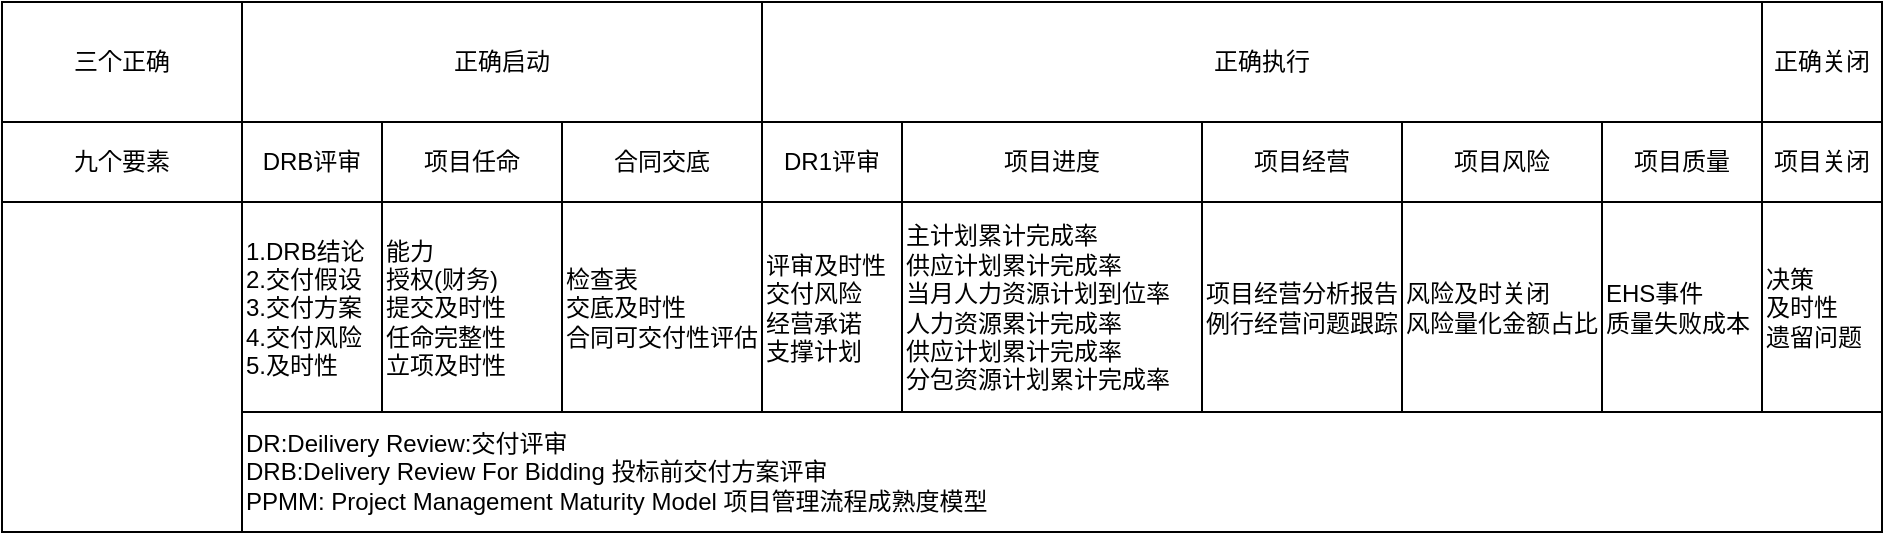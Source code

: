 <mxfile version="22.0.3" type="device" pages="2">
  <diagram name="第 1 页" id="Sv_NC4vLOm8tGoifrfS4">
    <mxGraphModel dx="2261" dy="836" grid="1" gridSize="10" guides="1" tooltips="1" connect="1" arrows="1" fold="1" page="1" pageScale="1" pageWidth="827" pageHeight="1169" math="0" shadow="0">
      <root>
        <mxCell id="0" />
        <mxCell id="1" parent="0" />
        <mxCell id="IOR7nWukq4QwHa3VR3n6-1" value="正确启动" style="rounded=0;whiteSpace=wrap;html=1;" parent="1" vertex="1">
          <mxGeometry x="70" y="185" width="260" height="60" as="geometry" />
        </mxCell>
        <mxCell id="IOR7nWukq4QwHa3VR3n6-2" value="正确执行" style="rounded=0;whiteSpace=wrap;html=1;" parent="1" vertex="1">
          <mxGeometry x="330" y="185" width="500" height="60" as="geometry" />
        </mxCell>
        <mxCell id="IOR7nWukq4QwHa3VR3n6-3" value="正确关闭" style="rounded=0;whiteSpace=wrap;html=1;" parent="1" vertex="1">
          <mxGeometry x="830" y="185" width="60" height="60" as="geometry" />
        </mxCell>
        <mxCell id="IOR7nWukq4QwHa3VR3n6-4" value="DRB评审" style="rounded=0;whiteSpace=wrap;html=1;" parent="1" vertex="1">
          <mxGeometry x="70" y="245" width="70" height="40" as="geometry" />
        </mxCell>
        <mxCell id="IOR7nWukq4QwHa3VR3n6-5" value="项目任命" style="rounded=0;whiteSpace=wrap;html=1;" parent="1" vertex="1">
          <mxGeometry x="140" y="245" width="90" height="40" as="geometry" />
        </mxCell>
        <mxCell id="IOR7nWukq4QwHa3VR3n6-6" value="合同交底" style="rounded=0;whiteSpace=wrap;html=1;" parent="1" vertex="1">
          <mxGeometry x="230" y="245" width="100" height="40" as="geometry" />
        </mxCell>
        <mxCell id="IOR7nWukq4QwHa3VR3n6-7" value="DR1评审" style="rounded=0;whiteSpace=wrap;html=1;" parent="1" vertex="1">
          <mxGeometry x="330" y="245" width="70" height="40" as="geometry" />
        </mxCell>
        <mxCell id="IOR7nWukq4QwHa3VR3n6-8" value="项目进度" style="rounded=0;whiteSpace=wrap;html=1;" parent="1" vertex="1">
          <mxGeometry x="400" y="245" width="150" height="40" as="geometry" />
        </mxCell>
        <mxCell id="IOR7nWukq4QwHa3VR3n6-9" value="项目风险" style="rounded=0;whiteSpace=wrap;html=1;" parent="1" vertex="1">
          <mxGeometry x="650" y="245" width="100" height="40" as="geometry" />
        </mxCell>
        <mxCell id="IOR7nWukq4QwHa3VR3n6-10" value="项目质量" style="rounded=0;whiteSpace=wrap;html=1;" parent="1" vertex="1">
          <mxGeometry x="750" y="245" width="80" height="40" as="geometry" />
        </mxCell>
        <mxCell id="IOR7nWukq4QwHa3VR3n6-11" value="项目关闭" style="rounded=0;whiteSpace=wrap;html=1;" parent="1" vertex="1">
          <mxGeometry x="830" y="245" width="60" height="40" as="geometry" />
        </mxCell>
        <mxCell id="IOR7nWukq4QwHa3VR3n6-12" value="1.DRB结论&lt;br&gt;2.交付假设&lt;br&gt;3.交付方案&lt;br&gt;4.交付风险&lt;br&gt;5.及时性" style="rounded=0;whiteSpace=wrap;html=1;align=left;" parent="1" vertex="1">
          <mxGeometry x="70" y="285" width="70" height="105" as="geometry" />
        </mxCell>
        <mxCell id="IOR7nWukq4QwHa3VR3n6-13" value="&lt;div style=&quot;&quot;&gt;&lt;span style=&quot;background-color: initial;&quot;&gt;能力&lt;/span&gt;&lt;/div&gt;授权(财务)&lt;br&gt;提交及时性&lt;br&gt;任命完整性&lt;br&gt;立项及时性" style="rounded=0;whiteSpace=wrap;html=1;align=left;" parent="1" vertex="1">
          <mxGeometry x="140" y="285" width="90" height="105" as="geometry" />
        </mxCell>
        <mxCell id="IOR7nWukq4QwHa3VR3n6-14" value="检查表&lt;br&gt;交底及时性&lt;br&gt;合同可交付性评估" style="rounded=0;whiteSpace=wrap;html=1;align=left;" parent="1" vertex="1">
          <mxGeometry x="230" y="285" width="100" height="105" as="geometry" />
        </mxCell>
        <mxCell id="IOR7nWukq4QwHa3VR3n6-15" value="评审及时性&lt;br&gt;交付风险&lt;br&gt;经营承诺&lt;br&gt;支撑计划" style="rounded=0;whiteSpace=wrap;html=1;align=left;" parent="1" vertex="1">
          <mxGeometry x="330" y="285" width="70" height="105" as="geometry" />
        </mxCell>
        <mxCell id="IOR7nWukq4QwHa3VR3n6-16" value="主计划累计完成率&lt;br&gt;供应计划累计完成率&lt;br&gt;当月人力资源计划到位率&lt;br&gt;人力资源累计完成率&lt;br&gt;供应计划累计完成率&lt;br&gt;分包资源计划累计完成率" style="rounded=0;whiteSpace=wrap;html=1;align=left;" parent="1" vertex="1">
          <mxGeometry x="400" y="285" width="150" height="105" as="geometry" />
        </mxCell>
        <mxCell id="IOR7nWukq4QwHa3VR3n6-17" value="项目经营分析报告&lt;br&gt;例行经营问题跟踪" style="rounded=0;whiteSpace=wrap;html=1;align=left;" parent="1" vertex="1">
          <mxGeometry x="550" y="285" width="100" height="105" as="geometry" />
        </mxCell>
        <mxCell id="IOR7nWukq4QwHa3VR3n6-18" value="风险及时关闭&lt;br&gt;风险量化金额占比" style="rounded=0;whiteSpace=wrap;html=1;align=left;" parent="1" vertex="1">
          <mxGeometry x="650" y="285" width="100" height="105" as="geometry" />
        </mxCell>
        <mxCell id="IOR7nWukq4QwHa3VR3n6-19" value="EHS事件&lt;br&gt;质量失败成本" style="rounded=0;whiteSpace=wrap;html=1;align=left;" parent="1" vertex="1">
          <mxGeometry x="750" y="285" width="80" height="105" as="geometry" />
        </mxCell>
        <mxCell id="IOR7nWukq4QwHa3VR3n6-20" value="决策&lt;br&gt;及时性&lt;br&gt;遗留问题" style="rounded=0;whiteSpace=wrap;html=1;align=left;" parent="1" vertex="1">
          <mxGeometry x="830" y="285" width="60" height="105" as="geometry" />
        </mxCell>
        <mxCell id="IOR7nWukq4QwHa3VR3n6-22" value="项目经营" style="rounded=0;whiteSpace=wrap;html=1;" parent="1" vertex="1">
          <mxGeometry x="550" y="245" width="100" height="40" as="geometry" />
        </mxCell>
        <mxCell id="IOR7nWukq4QwHa3VR3n6-23" value="DR:Deilivery Review:交付评审&lt;br&gt;DRB:Delivery Review For Bidding 投标前交付方案评审&lt;br&gt;PPMM: Project Management Maturity Model 项目管理流程成熟度模型" style="rounded=0;whiteSpace=wrap;html=1;align=left;" parent="1" vertex="1">
          <mxGeometry x="70" y="390" width="820" height="60" as="geometry" />
        </mxCell>
        <mxCell id="IOR7nWukq4QwHa3VR3n6-24" value="三个正确" style="rounded=0;whiteSpace=wrap;html=1;" parent="1" vertex="1">
          <mxGeometry x="-50" y="185" width="120" height="60" as="geometry" />
        </mxCell>
        <mxCell id="IOR7nWukq4QwHa3VR3n6-26" value="九个要素" style="rounded=0;whiteSpace=wrap;html=1;" parent="1" vertex="1">
          <mxGeometry x="-50" y="245" width="120" height="40" as="geometry" />
        </mxCell>
        <mxCell id="IOR7nWukq4QwHa3VR3n6-27" value="" style="rounded=0;whiteSpace=wrap;html=1;" parent="1" vertex="1">
          <mxGeometry x="-50" y="285" width="120" height="165" as="geometry" />
        </mxCell>
      </root>
    </mxGraphModel>
  </diagram>
  <diagram id="2G50rce25emQFFvOoajU" name="第 2 页">
    <mxGraphModel dx="989" dy="1746" grid="1" gridSize="10" guides="1" tooltips="1" connect="1" arrows="1" fold="1" page="1" pageScale="1" pageWidth="827" pageHeight="1169" math="0" shadow="0">
      <root>
        <mxCell id="0" />
        <mxCell id="1" parent="0" />
        <mxCell id="kJVVgc98P2IPY4Fv4Obr-1" value="分析项目" style="rounded=0;whiteSpace=wrap;html=1;" vertex="1" parent="1">
          <mxGeometry x="350" y="310" width="170" height="60" as="geometry" />
        </mxCell>
        <mxCell id="kJVVgc98P2IPY4Fv4Obr-2" value="规划项目" style="rounded=0;whiteSpace=wrap;html=1;" vertex="1" parent="1">
          <mxGeometry x="520" y="310" width="140" height="60" as="geometry" />
        </mxCell>
        <mxCell id="kJVVgc98P2IPY4Fv4Obr-3" value="建立项目" style="rounded=0;whiteSpace=wrap;html=1;" vertex="1" parent="1">
          <mxGeometry x="660" y="310" width="140" height="60" as="geometry" />
        </mxCell>
        <mxCell id="kJVVgc98P2IPY4Fv4Obr-4" value="实施项目" style="rounded=0;whiteSpace=wrap;html=1;" vertex="1" parent="1">
          <mxGeometry x="800" y="310" width="120" height="60" as="geometry" />
        </mxCell>
        <mxCell id="kJVVgc98P2IPY4Fv4Obr-5" value="关闭项目" style="rounded=0;whiteSpace=wrap;html=1;" vertex="1" parent="1">
          <mxGeometry x="900" y="310" width="120" height="60" as="geometry" />
        </mxCell>
        <mxCell id="kJVVgc98P2IPY4Fv4Obr-6" value="干系人9要素" style="rounded=0;whiteSpace=wrap;html=1;" vertex="1" parent="1">
          <mxGeometry x="350" y="370" width="90" height="30" as="geometry" />
        </mxCell>
        <mxCell id="kJVVgc98P2IPY4Fv4Obr-7" value="干系人管理表" style="rounded=0;whiteSpace=wrap;html=1;" vertex="1" parent="1">
          <mxGeometry x="350" y="400" width="90" height="30" as="geometry" />
        </mxCell>
        <mxCell id="kJVVgc98P2IPY4Fv4Obr-8" value="需求规格书" style="rounded=0;whiteSpace=wrap;html=1;" vertex="1" parent="1">
          <mxGeometry x="440" y="370" width="80" height="30" as="geometry" />
        </mxCell>
        <mxCell id="kJVVgc98P2IPY4Fv4Obr-9" value="解决方案" style="rounded=0;whiteSpace=wrap;html=1;" vertex="1" parent="1">
          <mxGeometry x="440" y="400" width="80" height="30" as="geometry" />
        </mxCell>
        <mxCell id="kJVVgc98P2IPY4Fv4Obr-10" value="项目范围" style="rounded=0;whiteSpace=wrap;html=1;" vertex="1" parent="1">
          <mxGeometry x="440" y="430" width="80" height="30" as="geometry" />
        </mxCell>
        <mxCell id="kJVVgc98P2IPY4Fv4Obr-11" value="采购方案" style="rounded=0;whiteSpace=wrap;html=1;" vertex="1" parent="1">
          <mxGeometry x="440" y="460" width="80" height="30" as="geometry" />
        </mxCell>
        <mxCell id="kJVVgc98P2IPY4Fv4Obr-12" value="管理模式" style="rounded=0;whiteSpace=wrap;html=1;" vertex="1" parent="1">
          <mxGeometry x="520" y="370" width="70" height="30" as="geometry" />
        </mxCell>
        <mxCell id="kJVVgc98P2IPY4Fv4Obr-13" value="集成计划" style="rounded=0;whiteSpace=wrap;html=1;" vertex="1" parent="1">
          <mxGeometry x="660" y="400" width="70" height="30" as="geometry" />
        </mxCell>
        <mxCell id="kJVVgc98P2IPY4Fv4Obr-14" value="沟通计划" style="rounded=0;whiteSpace=wrap;html=1;" vertex="1" parent="1">
          <mxGeometry x="730" y="400" width="70" height="30" as="geometry" />
        </mxCell>
        <mxCell id="kJVVgc98P2IPY4Fv4Obr-15" value="运作规则" style="rounded=0;whiteSpace=wrap;html=1;" vertex="1" parent="1">
          <mxGeometry x="730" y="370" width="70" height="30" as="geometry" />
        </mxCell>
        <mxCell id="kJVVgc98P2IPY4Fv4Obr-16" value="项目预算" style="rounded=0;whiteSpace=wrap;html=1;" vertex="1" parent="1">
          <mxGeometry x="660" y="430" width="70" height="30" as="geometry" />
        </mxCell>
        <mxCell id="kJVVgc98P2IPY4Fv4Obr-17" value="假设/风险" style="rounded=0;whiteSpace=wrap;html=1;" vertex="1" parent="1">
          <mxGeometry x="660" y="370" width="70" height="30" as="geometry" />
        </mxCell>
        <mxCell id="kJVVgc98P2IPY4Fv4Obr-18" value="团队规则" style="rounded=0;whiteSpace=wrap;html=1;" vertex="1" parent="1">
          <mxGeometry x="590" y="430" width="70" height="30" as="geometry" />
        </mxCell>
        <mxCell id="kJVVgc98P2IPY4Fv4Obr-19" value="项目资源" style="rounded=0;whiteSpace=wrap;html=1;" vertex="1" parent="1">
          <mxGeometry x="590" y="400" width="70" height="30" as="geometry" />
        </mxCell>
        <mxCell id="kJVVgc98P2IPY4Fv4Obr-20" value="项目任命" style="rounded=0;whiteSpace=wrap;html=1;" vertex="1" parent="1">
          <mxGeometry x="590" y="370" width="70" height="30" as="geometry" />
        </mxCell>
        <mxCell id="kJVVgc98P2IPY4Fv4Obr-21" value="交付策略" style="rounded=0;whiteSpace=wrap;html=1;" vertex="1" parent="1">
          <mxGeometry x="520" y="430" width="70" height="30" as="geometry" />
        </mxCell>
        <mxCell id="kJVVgc98P2IPY4Fv4Obr-22" value="项目目标" style="rounded=0;whiteSpace=wrap;html=1;" vertex="1" parent="1">
          <mxGeometry x="520" y="400" width="70" height="30" as="geometry" />
        </mxCell>
        <mxCell id="kJVVgc98P2IPY4Fv4Obr-23" value="启动会" style="rounded=0;whiteSpace=wrap;html=1;" vertex="1" parent="1">
          <mxGeometry x="730" y="430" width="70" height="30" as="geometry" />
        </mxCell>
        <mxCell id="kJVVgc98P2IPY4Fv4Obr-25" value="风险状态" style="rounded=0;whiteSpace=wrap;html=1;" vertex="1" parent="1">
          <mxGeometry x="800" y="370" width="60" height="30" as="geometry" />
        </mxCell>
        <mxCell id="kJVVgc98P2IPY4Fv4Obr-26" value="问题状态" style="rounded=0;whiteSpace=wrap;html=1;" vertex="1" parent="1">
          <mxGeometry x="800" y="400" width="60" height="30" as="geometry" />
        </mxCell>
        <mxCell id="kJVVgc98P2IPY4Fv4Obr-27" value="质量改进" style="rounded=0;whiteSpace=wrap;html=1;" vertex="1" parent="1">
          <mxGeometry x="800" y="430" width="60" height="30" as="geometry" />
        </mxCell>
        <mxCell id="kJVVgc98P2IPY4Fv4Obr-28" value="1会1报1表" style="rounded=0;whiteSpace=wrap;html=1;" vertex="1" parent="1">
          <mxGeometry x="860" y="370" width="80" height="30" as="geometry" />
        </mxCell>
        <mxCell id="kJVVgc98P2IPY4Fv4Obr-29" value="进度状态" style="rounded=0;whiteSpace=wrap;html=1;" vertex="1" parent="1">
          <mxGeometry x="860" y="400" width="80" height="30" as="geometry" />
        </mxCell>
        <mxCell id="kJVVgc98P2IPY4Fv4Obr-30" value="项目核算" style="rounded=0;whiteSpace=wrap;html=1;" vertex="1" parent="1">
          <mxGeometry x="860" y="430" width="80" height="30" as="geometry" />
        </mxCell>
        <mxCell id="kJVVgc98P2IPY4Fv4Obr-31" value="变更申请" style="rounded=0;whiteSpace=wrap;html=1;" vertex="1" parent="1">
          <mxGeometry x="860" y="460" width="80" height="30" as="geometry" />
        </mxCell>
        <mxCell id="kJVVgc98P2IPY4Fv4Obr-32" value="验收证书" style="rounded=0;whiteSpace=wrap;html=1;" vertex="1" parent="1">
          <mxGeometry x="860" y="490" width="80" height="30" as="geometry" />
        </mxCell>
        <mxCell id="kJVVgc98P2IPY4Fv4Obr-34" value="收尾清单" style="rounded=0;whiteSpace=wrap;html=1;" vertex="1" parent="1">
          <mxGeometry x="940" y="370" width="80" height="30" as="geometry" />
        </mxCell>
        <mxCell id="kJVVgc98P2IPY4Fv4Obr-35" value="总结报告" style="rounded=0;whiteSpace=wrap;html=1;" vertex="1" parent="1">
          <mxGeometry x="940" y="400" width="80" height="30" as="geometry" />
        </mxCell>
        <mxCell id="kJVVgc98P2IPY4Fv4Obr-36" value="评估报告" style="rounded=0;whiteSpace=wrap;html=1;" vertex="1" parent="1">
          <mxGeometry x="940" y="430" width="80" height="30" as="geometry" />
        </mxCell>
        <mxCell id="kJVVgc98P2IPY4Fv4Obr-40" value="线索到回款" style="rounded=0;whiteSpace=wrap;html=1;" vertex="1" parent="1">
          <mxGeometry x="460" y="10" width="80" height="40" as="geometry" />
        </mxCell>
        <mxCell id="kJVVgc98P2IPY4Fv4Obr-42" value="财经" style="rounded=0;whiteSpace=wrap;html=1;" vertex="1" parent="1">
          <mxGeometry x="460" y="-40" width="80" height="40" as="geometry" />
        </mxCell>
        <mxCell id="kJVVgc98P2IPY4Fv4Obr-43" value="项目管理" style="rounded=0;whiteSpace=wrap;html=1;" vertex="1" parent="1">
          <mxGeometry x="460" y="60" width="80" height="40" as="geometry" />
        </mxCell>
        <mxCell id="kJVVgc98P2IPY4Fv4Obr-44" value="服务交付" style="rounded=0;whiteSpace=wrap;html=1;" vertex="1" parent="1">
          <mxGeometry x="460" y="110" width="80" height="40" as="geometry" />
        </mxCell>
        <mxCell id="kJVVgc98P2IPY4Fv4Obr-45" value="供应" style="rounded=0;whiteSpace=wrap;html=1;" vertex="1" parent="1">
          <mxGeometry x="460" y="160" width="80" height="40" as="geometry" />
        </mxCell>
        <mxCell id="kJVVgc98P2IPY4Fv4Obr-46" value="采购" style="rounded=0;whiteSpace=wrap;html=1;" vertex="1" parent="1">
          <mxGeometry x="460" y="210" width="80" height="40" as="geometry" />
        </mxCell>
        <mxCell id="kJVVgc98P2IPY4Fv4Obr-48" value="关闭项目" style="rounded=0;whiteSpace=wrap;html=1;" vertex="1" parent="1">
          <mxGeometry x="1000" y="60" width="80" height="40" as="geometry" />
        </mxCell>
        <mxCell id="kJVVgc98P2IPY4Fv4Obr-49" value="实施项目" style="rounded=0;whiteSpace=wrap;html=1;" vertex="1" parent="1">
          <mxGeometry x="900" y="60" width="80" height="40" as="geometry" />
        </mxCell>
        <mxCell id="kJVVgc98P2IPY4Fv4Obr-50" value="建立项目" style="rounded=0;whiteSpace=wrap;html=1;" vertex="1" parent="1">
          <mxGeometry x="790" y="60" width="80" height="40" as="geometry" />
        </mxCell>
        <mxCell id="kJVVgc98P2IPY4Fv4Obr-51" value="分析项目" style="rounded=0;whiteSpace=wrap;html=1;" vertex="1" parent="1">
          <mxGeometry x="570" y="60" width="80" height="40" as="geometry" />
        </mxCell>
        <mxCell id="kJVVgc98P2IPY4Fv4Obr-52" value="决算" style="rounded=0;whiteSpace=wrap;html=1;" vertex="1" parent="1">
          <mxGeometry x="900" y="10" width="80" height="40" as="geometry" />
        </mxCell>
        <mxCell id="UPMLnOIGhNW0MEz8BV_E-9" value="" style="edgeStyle=orthogonalEdgeStyle;rounded=0;orthogonalLoop=1;jettySize=auto;html=1;" edge="1" parent="1" source="kJVVgc98P2IPY4Fv4Obr-53" target="kJVVgc98P2IPY4Fv4Obr-52">
          <mxGeometry relative="1" as="geometry" />
        </mxCell>
        <mxCell id="kJVVgc98P2IPY4Fv4Obr-53" value="核算" style="rounded=0;whiteSpace=wrap;html=1;" vertex="1" parent="1">
          <mxGeometry x="790" y="10" width="80" height="40" as="geometry" />
        </mxCell>
        <mxCell id="UPMLnOIGhNW0MEz8BV_E-8" value="" style="edgeStyle=orthogonalEdgeStyle;rounded=0;orthogonalLoop=1;jettySize=auto;html=1;" edge="1" parent="1" source="kJVVgc98P2IPY4Fv4Obr-54" target="kJVVgc98P2IPY4Fv4Obr-53">
          <mxGeometry relative="1" as="geometry" />
        </mxCell>
        <mxCell id="kJVVgc98P2IPY4Fv4Obr-54" value="预算" style="rounded=0;whiteSpace=wrap;html=1;" vertex="1" parent="1">
          <mxGeometry x="680" y="10" width="80" height="40" as="geometry" />
        </mxCell>
        <mxCell id="kJVVgc98P2IPY4Fv4Obr-55" value="概算" style="rounded=0;whiteSpace=wrap;html=1;" vertex="1" parent="1">
          <mxGeometry x="570" y="10" width="80" height="40" as="geometry" />
        </mxCell>
        <mxCell id="kJVVgc98P2IPY4Fv4Obr-56" value="管理合同执行" style="rounded=0;whiteSpace=wrap;html=1;" vertex="1" parent="1">
          <mxGeometry x="680" y="-40" width="80" height="40" as="geometry" />
        </mxCell>
        <mxCell id="kJVVgc98P2IPY4Fv4Obr-57" value="管理合同签署" style="rounded=0;whiteSpace=wrap;html=1;" vertex="1" parent="1">
          <mxGeometry x="570" y="-40" width="80" height="40" as="geometry" />
        </mxCell>
        <mxCell id="kJVVgc98P2IPY4Fv4Obr-58" value="规划" style="rounded=0;whiteSpace=wrap;html=1;" vertex="1" parent="1">
          <mxGeometry x="680" y="60" width="80" height="40" as="geometry" />
        </mxCell>
        <mxCell id="kJVVgc98P2IPY4Fv4Obr-60" value="方案设计" style="rounded=0;whiteSpace=wrap;html=1;" vertex="1" parent="1">
          <mxGeometry x="570" y="110" width="80" height="40" as="geometry" />
        </mxCell>
        <mxCell id="kJVVgc98P2IPY4Fv4Obr-61" value="方案确定" style="rounded=0;whiteSpace=wrap;html=1;" vertex="1" parent="1">
          <mxGeometry x="680" y="110" width="80" height="40" as="geometry" />
        </mxCell>
        <mxCell id="kJVVgc98P2IPY4Fv4Obr-62" value="方案实施" style="rounded=0;whiteSpace=wrap;html=1;" vertex="1" parent="1">
          <mxGeometry x="790" y="110" width="80" height="40" as="geometry" />
        </mxCell>
        <mxCell id="kJVVgc98P2IPY4Fv4Obr-63" value="要货预测" style="rounded=0;whiteSpace=wrap;html=1;" vertex="1" parent="1">
          <mxGeometry x="570" y="160" width="80" height="40" as="geometry" />
        </mxCell>
        <mxCell id="kJVVgc98P2IPY4Fv4Obr-64" value="订单处理" style="rounded=0;whiteSpace=wrap;html=1;" vertex="1" parent="1">
          <mxGeometry x="680" y="160" width="80" height="40" as="geometry" />
        </mxCell>
        <mxCell id="kJVVgc98P2IPY4Fv4Obr-65" value="仓储物流" style="rounded=0;whiteSpace=wrap;html=1;" vertex="1" parent="1">
          <mxGeometry x="790" y="160" width="80" height="40" as="geometry" />
        </mxCell>
        <mxCell id="kJVVgc98P2IPY4Fv4Obr-66" value="方案确定" style="rounded=0;whiteSpace=wrap;html=1;" vertex="1" parent="1">
          <mxGeometry x="570" y="210" width="80" height="40" as="geometry" />
        </mxCell>
        <mxCell id="kJVVgc98P2IPY4Fv4Obr-68" value="采购履行" style="rounded=0;whiteSpace=wrap;html=1;" vertex="1" parent="1">
          <mxGeometry x="680" y="210" width="80" height="40" as="geometry" />
        </mxCell>
        <mxCell id="Dnfxk4T1MCoZK9AAdzcx-1" value="看结果" style="rounded=0;whiteSpace=wrap;html=1;" vertex="1" parent="1">
          <mxGeometry x="800" y="520" width="220" height="50" as="geometry" />
        </mxCell>
        <mxCell id="Dnfxk4T1MCoZK9AAdzcx-2" value="找办法" style="rounded=0;whiteSpace=wrap;html=1;" vertex="1" parent="1">
          <mxGeometry x="590" y="520" width="210" height="50" as="geometry" />
        </mxCell>
        <mxCell id="Dnfxk4T1MCoZK9AAdzcx-4" value="定方向" style="rounded=0;whiteSpace=wrap;html=1;" vertex="1" parent="1">
          <mxGeometry x="350" y="520" width="240" height="50" as="geometry" />
        </mxCell>
        <mxCell id="Dnfxk4T1MCoZK9AAdzcx-5" value="识别与管理干系人" style="rounded=0;whiteSpace=wrap;html=1;align=left;" vertex="1" parent="1">
          <mxGeometry x="350" y="571" width="90" height="30" as="geometry" />
        </mxCell>
        <mxCell id="Dnfxk4T1MCoZK9AAdzcx-6" value="明确需求&lt;br&gt;解决方案" style="rounded=0;whiteSpace=wrap;html=1;" vertex="1" parent="1">
          <mxGeometry x="440" y="571" width="80" height="30" as="geometry" />
        </mxCell>
        <mxCell id="Dnfxk4T1MCoZK9AAdzcx-7" value="制定目标&lt;br&gt;策略" style="rounded=0;whiteSpace=wrap;html=1;" vertex="1" parent="1">
          <mxGeometry x="520" y="571" width="70" height="30" as="geometry" />
        </mxCell>
        <mxCell id="Dnfxk4T1MCoZK9AAdzcx-8" value="确立规则与沟通" style="rounded=0;whiteSpace=wrap;html=1;" vertex="1" parent="1">
          <mxGeometry x="730" y="571" width="70" height="30" as="geometry" />
        </mxCell>
        <mxCell id="Dnfxk4T1MCoZK9AAdzcx-9" value="集成计划与预测" style="rounded=0;whiteSpace=wrap;html=1;" vertex="1" parent="1">
          <mxGeometry x="660" y="571" width="70" height="30" as="geometry" />
        </mxCell>
        <mxCell id="Dnfxk4T1MCoZK9AAdzcx-10" value="打造团队" style="rounded=0;whiteSpace=wrap;html=1;" vertex="1" parent="1">
          <mxGeometry x="590" y="571" width="70" height="30" as="geometry" />
        </mxCell>
        <mxCell id="Dnfxk4T1MCoZK9AAdzcx-11" value="管控风险&lt;br&gt;与质量" style="rounded=0;whiteSpace=wrap;html=1;" vertex="1" parent="1">
          <mxGeometry x="800" y="571" width="60" height="30" as="geometry" />
        </mxCell>
        <mxCell id="Dnfxk4T1MCoZK9AAdzcx-12" value="监督执行与变更" style="rounded=0;whiteSpace=wrap;html=1;" vertex="1" parent="1">
          <mxGeometry x="860" y="571" width="80" height="30" as="geometry" />
        </mxCell>
        <mxCell id="Dnfxk4T1MCoZK9AAdzcx-13" value="收尾与评估项目" style="rounded=0;whiteSpace=wrap;html=1;" vertex="1" parent="1">
          <mxGeometry x="940" y="571" width="80" height="30" as="geometry" />
        </mxCell>
        <mxCell id="UPMLnOIGhNW0MEz8BV_E-1" value="分析交付&lt;br&gt;可行性" style="rounded=0;whiteSpace=wrap;html=1;" vertex="1" parent="1">
          <mxGeometry x="338" y="660" width="120" height="60" as="geometry" />
        </mxCell>
        <mxCell id="UPMLnOIGhNW0MEz8BV_E-6" value="" style="endArrow=classic;html=1;rounded=0;entryX=0.017;entryY=0.634;entryDx=0;entryDy=0;entryPerimeter=0;" edge="1" parent="1" target="kJVVgc98P2IPY4Fv4Obr-54">
          <mxGeometry width="50" height="50" relative="1" as="geometry">
            <mxPoint x="650" y="35" as="sourcePoint" />
            <mxPoint x="760" y="120" as="targetPoint" />
          </mxGeometry>
        </mxCell>
        <mxCell id="UPMLnOIGhNW0MEz8BV_E-12" value="" style="endArrow=classic;html=1;rounded=0;exitX=1;exitY=0.5;exitDx=0;exitDy=0;entryX=0;entryY=0.5;entryDx=0;entryDy=0;" edge="1" parent="1" source="kJVVgc98P2IPY4Fv4Obr-51" target="kJVVgc98P2IPY4Fv4Obr-58">
          <mxGeometry width="50" height="50" relative="1" as="geometry">
            <mxPoint x="710" y="170" as="sourcePoint" />
            <mxPoint x="760" y="120" as="targetPoint" />
          </mxGeometry>
        </mxCell>
        <mxCell id="UPMLnOIGhNW0MEz8BV_E-14" value="" style="endArrow=classic;html=1;rounded=0;exitX=1;exitY=0.5;exitDx=0;exitDy=0;entryX=0;entryY=0.5;entryDx=0;entryDy=0;" edge="1" parent="1" source="kJVVgc98P2IPY4Fv4Obr-58" target="kJVVgc98P2IPY4Fv4Obr-50">
          <mxGeometry width="50" height="50" relative="1" as="geometry">
            <mxPoint x="710" y="170" as="sourcePoint" />
            <mxPoint x="760" y="120" as="targetPoint" />
          </mxGeometry>
        </mxCell>
        <mxCell id="UPMLnOIGhNW0MEz8BV_E-15" value="" style="endArrow=classic;html=1;rounded=0;exitX=1;exitY=0.5;exitDx=0;exitDy=0;entryX=0;entryY=0.5;entryDx=0;entryDy=0;" edge="1" parent="1" source="kJVVgc98P2IPY4Fv4Obr-50" target="kJVVgc98P2IPY4Fv4Obr-49">
          <mxGeometry width="50" height="50" relative="1" as="geometry">
            <mxPoint x="1010.0" y="150" as="sourcePoint" />
            <mxPoint x="900" y="190" as="targetPoint" />
          </mxGeometry>
        </mxCell>
        <mxCell id="UPMLnOIGhNW0MEz8BV_E-16" value="" style="endArrow=classic;html=1;rounded=0;exitX=1;exitY=0.5;exitDx=0;exitDy=0;entryX=0;entryY=0.5;entryDx=0;entryDy=0;" edge="1" parent="1" source="kJVVgc98P2IPY4Fv4Obr-49" target="kJVVgc98P2IPY4Fv4Obr-48">
          <mxGeometry width="50" height="50" relative="1" as="geometry">
            <mxPoint x="1160.0" y="180" as="sourcePoint" />
            <mxPoint x="940" y="220" as="targetPoint" />
          </mxGeometry>
        </mxCell>
        <mxCell id="UPMLnOIGhNW0MEz8BV_E-17" value="" style="endArrow=classic;html=1;rounded=0;exitX=1;exitY=0.5;exitDx=0;exitDy=0;entryX=0;entryY=0.5;entryDx=0;entryDy=0;" edge="1" parent="1" source="kJVVgc98P2IPY4Fv4Obr-60" target="kJVVgc98P2IPY4Fv4Obr-61">
          <mxGeometry width="50" height="50" relative="1" as="geometry">
            <mxPoint x="710" y="170" as="sourcePoint" />
            <mxPoint x="760" y="120" as="targetPoint" />
          </mxGeometry>
        </mxCell>
        <mxCell id="UPMLnOIGhNW0MEz8BV_E-18" value="" style="endArrow=classic;html=1;rounded=0;exitX=1;exitY=0.5;exitDx=0;exitDy=0;exitPerimeter=0;" edge="1" parent="1" source="kJVVgc98P2IPY4Fv4Obr-61">
          <mxGeometry width="50" height="50" relative="1" as="geometry">
            <mxPoint x="740" y="180" as="sourcePoint" />
            <mxPoint x="790" y="130" as="targetPoint" />
          </mxGeometry>
        </mxCell>
        <mxCell id="UPMLnOIGhNW0MEz8BV_E-19" value="" style="endArrow=classic;html=1;rounded=0;exitX=1;exitY=0.5;exitDx=0;exitDy=0;entryX=0;entryY=0.5;entryDx=0;entryDy=0;" edge="1" parent="1" source="kJVVgc98P2IPY4Fv4Obr-63" target="kJVVgc98P2IPY4Fv4Obr-64">
          <mxGeometry width="50" height="50" relative="1" as="geometry">
            <mxPoint x="710" y="170" as="sourcePoint" />
            <mxPoint x="760" y="120" as="targetPoint" />
          </mxGeometry>
        </mxCell>
        <mxCell id="UPMLnOIGhNW0MEz8BV_E-21" value="" style="endArrow=classic;html=1;rounded=0;entryX=0;entryY=0.5;entryDx=0;entryDy=0;exitX=1;exitY=0.5;exitDx=0;exitDy=0;" edge="1" parent="1" source="kJVVgc98P2IPY4Fv4Obr-64" target="kJVVgc98P2IPY4Fv4Obr-65">
          <mxGeometry width="50" height="50" relative="1" as="geometry">
            <mxPoint x="710" y="170" as="sourcePoint" />
            <mxPoint x="760" y="120" as="targetPoint" />
          </mxGeometry>
        </mxCell>
        <mxCell id="UPMLnOIGhNW0MEz8BV_E-23" value="" style="endArrow=classic;html=1;rounded=0;entryX=0;entryY=0.5;entryDx=0;entryDy=0;exitX=1;exitY=0.5;exitDx=0;exitDy=0;" edge="1" parent="1" source="kJVVgc98P2IPY4Fv4Obr-66" target="kJVVgc98P2IPY4Fv4Obr-68">
          <mxGeometry width="50" height="50" relative="1" as="geometry">
            <mxPoint x="710" y="170" as="sourcePoint" />
            <mxPoint x="760" y="120" as="targetPoint" />
          </mxGeometry>
        </mxCell>
        <mxCell id="UPMLnOIGhNW0MEz8BV_E-24" value="交付可行性报告" style="rounded=0;whiteSpace=wrap;html=1;" vertex="1" parent="1">
          <mxGeometry x="338" y="750" width="120" height="30" as="geometry" />
        </mxCell>
        <mxCell id="UPMLnOIGhNW0MEz8BV_E-27" value="项目范围" style="rounded=0;whiteSpace=wrap;html=1;" vertex="1" parent="1">
          <mxGeometry x="458" y="750" width="82" height="30" as="geometry" />
        </mxCell>
        <mxCell id="UPMLnOIGhNW0MEz8BV_E-28" value="验收移交" style="rounded=0;whiteSpace=wrap;html=1;" vertex="1" parent="1">
          <mxGeometry x="1010" y="660" width="80" height="60" as="geometry" />
        </mxCell>
        <mxCell id="UPMLnOIGhNW0MEz8BV_E-29" value="制定交付方案" style="rounded=0;whiteSpace=wrap;html=1;" vertex="1" parent="1">
          <mxGeometry x="458" y="660" width="120" height="60" as="geometry" />
        </mxCell>
        <mxCell id="UPMLnOIGhNW0MEz8BV_E-30" value="建立项目" style="rounded=0;whiteSpace=wrap;html=1;" vertex="1" parent="1">
          <mxGeometry x="578" y="660" width="120" height="60" as="geometry" />
        </mxCell>
        <mxCell id="UPMLnOIGhNW0MEz8BV_E-31" value="交付准备和计划" style="rounded=0;whiteSpace=wrap;html=1;" vertex="1" parent="1">
          <mxGeometry x="680" y="660" width="170" height="60" as="geometry" />
        </mxCell>
        <mxCell id="UPMLnOIGhNW0MEz8BV_E-32" value="监控和变更" style="rounded=0;whiteSpace=wrap;html=1;" vertex="1" parent="1">
          <mxGeometry x="850" y="660" width="160" height="60" as="geometry" />
        </mxCell>
        <mxCell id="UPMLnOIGhNW0MEz8BV_E-33" value="交付可行性分析" style="rounded=0;whiteSpace=wrap;html=1;" vertex="1" parent="1">
          <mxGeometry x="338" y="780" width="120" height="30" as="geometry" />
        </mxCell>
        <mxCell id="UPMLnOIGhNW0MEz8BV_E-34" value="DRA结论" style="rounded=0;whiteSpace=wrap;html=1;" vertex="1" parent="1">
          <mxGeometry x="338" y="810" width="120" height="30" as="geometry" />
        </mxCell>
        <mxCell id="UPMLnOIGhNW0MEz8BV_E-35" value="DRX评审" style="rounded=0;whiteSpace=wrap;html=1;" vertex="1" parent="1">
          <mxGeometry x="338" y="840" width="120" height="30" as="geometry" />
        </mxCell>
        <mxCell id="UPMLnOIGhNW0MEz8BV_E-36" value="项目管理" style="rounded=0;whiteSpace=wrap;html=1;" vertex="1" parent="1">
          <mxGeometry x="458" y="780" width="82" height="30" as="geometry" />
        </mxCell>
        <mxCell id="UPMLnOIGhNW0MEz8BV_E-37" value="交付策略" style="rounded=0;whiteSpace=wrap;html=1;" vertex="1" parent="1">
          <mxGeometry x="458" y="810" width="82" height="30" as="geometry" />
        </mxCell>
        <mxCell id="UPMLnOIGhNW0MEz8BV_E-38" value="方案制定" style="rounded=0;whiteSpace=wrap;html=1;" vertex="1" parent="1">
          <mxGeometry x="458" y="840" width="82" height="30" as="geometry" />
        </mxCell>
        <mxCell id="UPMLnOIGhNW0MEz8BV_E-39" value="初始主计划" style="rounded=0;whiteSpace=wrap;html=1;" vertex="1" parent="1">
          <mxGeometry x="458" y="870" width="82" height="30" as="geometry" />
        </mxCell>
        <mxCell id="UPMLnOIGhNW0MEz8BV_E-40" value="主计划管理" style="rounded=0;whiteSpace=wrap;html=1;" vertex="1" parent="1">
          <mxGeometry x="458" y="900" width="82" height="30" as="geometry" />
        </mxCell>
        <mxCell id="UPMLnOIGhNW0MEz8BV_E-41" value="资源需求计划" style="rounded=0;whiteSpace=wrap;html=1;" vertex="1" parent="1">
          <mxGeometry x="458" y="930" width="82" height="30" as="geometry" />
        </mxCell>
        <mxCell id="UPMLnOIGhNW0MEz8BV_E-42" value="资源计划管理" style="rounded=0;whiteSpace=wrap;html=1;" vertex="1" parent="1">
          <mxGeometry x="458" y="960" width="82" height="30" as="geometry" />
        </mxCell>
        <mxCell id="UPMLnOIGhNW0MEz8BV_E-43" value="供应商需求计划" style="rounded=0;whiteSpace=wrap;html=1;" vertex="1" parent="1">
          <mxGeometry x="458" y="990" width="102" height="30" as="geometry" />
        </mxCell>
        <mxCell id="UPMLnOIGhNW0MEz8BV_E-44" value="供应商计划管理" style="rounded=0;whiteSpace=wrap;html=1;" vertex="1" parent="1">
          <mxGeometry x="458" y="1020" width="102" height="30" as="geometry" />
        </mxCell>
        <mxCell id="UPMLnOIGhNW0MEz8BV_E-45" value="风险管理" style="rounded=0;whiteSpace=wrap;html=1;" vertex="1" parent="1">
          <mxGeometry x="458" y="1050" width="102" height="30" as="geometry" />
        </mxCell>
        <mxCell id="UPMLnOIGhNW0MEz8BV_E-46" value="交付方案" style="rounded=0;whiteSpace=wrap;html=1;" vertex="1" parent="1">
          <mxGeometry x="540" y="750" width="70" height="30" as="geometry" />
        </mxCell>
        <mxCell id="UPMLnOIGhNW0MEz8BV_E-47" value="方案制定" style="rounded=0;whiteSpace=wrap;html=1;" vertex="1" parent="1">
          <mxGeometry x="540" y="780" width="70" height="30" as="geometry" />
        </mxCell>
        <mxCell id="UPMLnOIGhNW0MEz8BV_E-48" value="DRB结论" style="rounded=0;whiteSpace=wrap;html=1;" vertex="1" parent="1">
          <mxGeometry x="540" y="810" width="70" height="30" as="geometry" />
        </mxCell>
        <mxCell id="UPMLnOIGhNW0MEz8BV_E-49" value="DRX评审" style="rounded=0;whiteSpace=wrap;html=1;" vertex="1" parent="1">
          <mxGeometry x="540" y="840" width="70" height="30" as="geometry" />
        </mxCell>
        <mxCell id="UPMLnOIGhNW0MEz8BV_E-50" value="项目编码" style="rounded=0;whiteSpace=wrap;html=1;" vertex="1" parent="1">
          <mxGeometry x="610" y="750" width="70" height="30" as="geometry" />
        </mxCell>
        <mxCell id="UPMLnOIGhNW0MEz8BV_E-51" value="生命周期" style="rounded=0;whiteSpace=wrap;html=1;" vertex="1" parent="1">
          <mxGeometry x="610" y="780" width="70" height="30" as="geometry" />
        </mxCell>
        <mxCell id="UPMLnOIGhNW0MEz8BV_E-52" value="项目任命" style="rounded=0;whiteSpace=wrap;html=1;" vertex="1" parent="1">
          <mxGeometry x="610" y="810" width="70" height="30" as="geometry" />
        </mxCell>
        <mxCell id="UPMLnOIGhNW0MEz8BV_E-53" value="项目组织" style="rounded=0;whiteSpace=wrap;html=1;" vertex="1" parent="1">
          <mxGeometry x="610" y="840" width="70" height="30" as="geometry" />
        </mxCell>
        <mxCell id="UPMLnOIGhNW0MEz8BV_E-54" value="可交付报告" style="rounded=0;whiteSpace=wrap;html=1;" vertex="1" parent="1">
          <mxGeometry x="680" y="750" width="80" height="30" as="geometry" />
        </mxCell>
        <mxCell id="UPMLnOIGhNW0MEz8BV_E-55" value="范围管理" style="rounded=0;whiteSpace=wrap;html=1;" vertex="1" parent="1">
          <mxGeometry x="680" y="780" width="80" height="30" as="geometry" />
        </mxCell>
        <mxCell id="UPMLnOIGhNW0MEz8BV_E-56" value="项目治理" style="rounded=0;whiteSpace=wrap;html=1;" vertex="1" parent="1">
          <mxGeometry x="680" y="810" width="80" height="30" as="geometry" />
        </mxCell>
        <mxCell id="UPMLnOIGhNW0MEz8BV_E-58" value="项目治理模型" style="rounded=0;whiteSpace=wrap;html=1;" vertex="1" parent="1">
          <mxGeometry x="680" y="840" width="80" height="30" as="geometry" />
        </mxCell>
        <mxCell id="UPMLnOIGhNW0MEz8BV_E-59" value="项目沟通计划" style="rounded=0;whiteSpace=wrap;html=1;" vertex="1" parent="1">
          <mxGeometry x="680" y="870" width="80" height="30" as="geometry" />
        </mxCell>
        <mxCell id="UPMLnOIGhNW0MEz8BV_E-60" value="沟通管理" style="rounded=0;whiteSpace=wrap;html=1;" vertex="1" parent="1">
          <mxGeometry x="680" y="900" width="80" height="30" as="geometry" />
        </mxCell>
        <mxCell id="UPMLnOIGhNW0MEz8BV_E-61" value="MPP计划" style="rounded=0;whiteSpace=wrap;html=1;" vertex="1" parent="1">
          <mxGeometry x="680" y="930" width="80" height="30" as="geometry" />
        </mxCell>
        <mxCell id="UPMLnOIGhNW0MEz8BV_E-62" value="管理项目计划" style="rounded=0;whiteSpace=wrap;html=1;" vertex="1" parent="1">
          <mxGeometry x="680" y="960" width="80" height="30" as="geometry" />
        </mxCell>
        <mxCell id="UPMLnOIGhNW0MEz8BV_E-63" value="主计划" style="rounded=0;whiteSpace=wrap;html=1;" vertex="1" parent="1">
          <mxGeometry x="680" y="990" width="80" height="30" as="geometry" />
        </mxCell>
        <mxCell id="UPMLnOIGhNW0MEz8BV_E-64" value="主计划管理" style="rounded=0;whiteSpace=wrap;html=1;" vertex="1" parent="1">
          <mxGeometry x="680" y="1020" width="80" height="30" as="geometry" />
        </mxCell>
        <mxCell id="UPMLnOIGhNW0MEz8BV_E-65" value="实施计划" style="rounded=0;whiteSpace=wrap;html=1;" vertex="1" parent="1">
          <mxGeometry x="680" y="1050" width="80" height="30" as="geometry" />
        </mxCell>
        <mxCell id="UPMLnOIGhNW0MEz8BV_E-66" value="实施计划管理" style="rounded=0;whiteSpace=wrap;html=1;" vertex="1" parent="1">
          <mxGeometry x="680" y="1080" width="100" height="30" as="geometry" />
        </mxCell>
        <mxCell id="UPMLnOIGhNW0MEz8BV_E-68" value="主计划刷新" style="rounded=0;whiteSpace=wrap;html=1;" vertex="1" parent="1">
          <mxGeometry x="850" y="750" width="80" height="30" as="geometry" />
        </mxCell>
        <mxCell id="UPMLnOIGhNW0MEz8BV_E-69" value="主计划管理" style="rounded=0;whiteSpace=wrap;html=1;" vertex="1" parent="1">
          <mxGeometry x="850" y="780" width="80" height="30" as="geometry" />
        </mxCell>
        <mxCell id="UPMLnOIGhNW0MEz8BV_E-70" value="实施计划刷新" style="rounded=0;whiteSpace=wrap;html=1;" vertex="1" parent="1">
          <mxGeometry x="850" y="810" width="80" height="30" as="geometry" />
        </mxCell>
        <mxCell id="UPMLnOIGhNW0MEz8BV_E-71" value="实施计划管理" style="rounded=0;whiteSpace=wrap;html=1;" vertex="1" parent="1">
          <mxGeometry x="850" y="840" width="80" height="30" as="geometry" />
        </mxCell>
        <mxCell id="UPMLnOIGhNW0MEz8BV_E-72" value="风险状态" style="rounded=0;whiteSpace=wrap;html=1;" vertex="1" parent="1">
          <mxGeometry x="850" y="870" width="80" height="30" as="geometry" />
        </mxCell>
        <mxCell id="UPMLnOIGhNW0MEz8BV_E-73" value="风险管理" style="rounded=0;whiteSpace=wrap;html=1;" vertex="1" parent="1">
          <mxGeometry x="850" y="900" width="80" height="30" as="geometry" />
        </mxCell>
        <mxCell id="UPMLnOIGhNW0MEz8BV_E-74" value="问题状态" style="rounded=0;whiteSpace=wrap;html=1;" vertex="1" parent="1">
          <mxGeometry x="850" y="930" width="80" height="30" as="geometry" />
        </mxCell>
        <mxCell id="UPMLnOIGhNW0MEz8BV_E-75" value="问题管理" style="rounded=0;whiteSpace=wrap;html=1;" vertex="1" parent="1">
          <mxGeometry x="850" y="960" width="80" height="30" as="geometry" />
        </mxCell>
        <mxCell id="UPMLnOIGhNW0MEz8BV_E-76" value="质量改进措施" style="rounded=0;whiteSpace=wrap;html=1;" vertex="1" parent="1">
          <mxGeometry x="850" y="990" width="80" height="30" as="geometry" />
        </mxCell>
        <mxCell id="UPMLnOIGhNW0MEz8BV_E-77" value="质量管理" style="rounded=0;whiteSpace=wrap;html=1;" vertex="1" parent="1">
          <mxGeometry x="850" y="1020" width="80" height="30" as="geometry" />
        </mxCell>
        <mxCell id="UPMLnOIGhNW0MEz8BV_E-78" value="经营改进措施" style="rounded=0;whiteSpace=wrap;html=1;" vertex="1" parent="1">
          <mxGeometry x="850" y="1050" width="80" height="30" as="geometry" />
        </mxCell>
        <mxCell id="UPMLnOIGhNW0MEz8BV_E-79" value="经营管理" style="rounded=0;whiteSpace=wrap;html=1;" vertex="1" parent="1">
          <mxGeometry x="850" y="1080" width="80" height="30" as="geometry" />
        </mxCell>
        <mxCell id="UPMLnOIGhNW0MEz8BV_E-80" value="数字化交付方案" style="rounded=0;whiteSpace=wrap;html=1;" vertex="1" parent="1">
          <mxGeometry x="760" y="750" width="90" height="30" as="geometry" />
        </mxCell>
        <mxCell id="UPMLnOIGhNW0MEz8BV_E-81" value="数字化交付准备" style="rounded=0;whiteSpace=wrap;html=1;" vertex="1" parent="1">
          <mxGeometry x="760" y="780" width="90" height="30" as="geometry" />
        </mxCell>
        <mxCell id="UPMLnOIGhNW0MEz8BV_E-82" value="项目目标" style="rounded=0;whiteSpace=wrap;html=1;" vertex="1" parent="1">
          <mxGeometry x="760" y="810" width="90" height="30" as="geometry" />
        </mxCell>
        <mxCell id="UPMLnOIGhNW0MEz8BV_E-83" value="目标管理" style="rounded=0;whiteSpace=wrap;html=1;" vertex="1" parent="1">
          <mxGeometry x="760" y="840" width="90" height="30" as="geometry" />
        </mxCell>
        <mxCell id="UPMLnOIGhNW0MEz8BV_E-84" value="DR1结论" style="rounded=0;whiteSpace=wrap;html=1;" vertex="1" parent="1">
          <mxGeometry x="760" y="870" width="90" height="30" as="geometry" />
        </mxCell>
        <mxCell id="UPMLnOIGhNW0MEz8BV_E-85" value="DRX评审" style="rounded=0;whiteSpace=wrap;html=1;" vertex="1" parent="1">
          <mxGeometry x="760" y="900" width="90" height="30" as="geometry" />
        </mxCell>
        <mxCell id="UPMLnOIGhNW0MEz8BV_E-86" value="经营改进措施" style="rounded=0;whiteSpace=wrap;html=1;" vertex="1" parent="1">
          <mxGeometry x="850" y="1109" width="80" height="30" as="geometry" />
        </mxCell>
        <mxCell id="UPMLnOIGhNW0MEz8BV_E-87" value="EHS改进计划" style="rounded=0;whiteSpace=wrap;html=1;" vertex="1" parent="1">
          <mxGeometry x="850" y="1139" width="80" height="30" as="geometry" />
        </mxCell>
        <mxCell id="UPMLnOIGhNW0MEz8BV_E-88" value="EHS管理" style="rounded=0;whiteSpace=wrap;html=1;" vertex="1" parent="1">
          <mxGeometry x="850" y="1169" width="80" height="30" as="geometry" />
        </mxCell>
        <mxCell id="UPMLnOIGhNW0MEz8BV_E-89" value="项目治理评估" style="rounded=0;whiteSpace=wrap;html=1;" vertex="1" parent="1">
          <mxGeometry x="850" y="1199" width="80" height="30" as="geometry" />
        </mxCell>
        <mxCell id="UPMLnOIGhNW0MEz8BV_E-90" value="项目治理模式" style="rounded=0;whiteSpace=wrap;html=1;" vertex="1" parent="1">
          <mxGeometry x="850" y="1229" width="80" height="30" as="geometry" />
        </mxCell>
        <mxCell id="UPMLnOIGhNW0MEz8BV_E-91" value="客户满意度结果" style="rounded=0;whiteSpace=wrap;html=1;" vertex="1" parent="1">
          <mxGeometry x="850" y="1259" width="80" height="30" as="geometry" />
        </mxCell>
        <mxCell id="UPMLnOIGhNW0MEz8BV_E-92" value="客户满意度管理" style="rounded=0;whiteSpace=wrap;html=1;" vertex="1" parent="1">
          <mxGeometry x="850" y="1289" width="80" height="30" as="geometry" />
        </mxCell>
        <mxCell id="UPMLnOIGhNW0MEz8BV_E-93" value="变更清单" style="rounded=0;whiteSpace=wrap;html=1;" vertex="1" parent="1">
          <mxGeometry x="930" y="750" width="80" height="30" as="geometry" />
        </mxCell>
        <mxCell id="UPMLnOIGhNW0MEz8BV_E-94" value="变更管理" style="rounded=0;whiteSpace=wrap;html=1;" vertex="1" parent="1">
          <mxGeometry x="930" y="780" width="80" height="30" as="geometry" />
        </mxCell>
        <mxCell id="UPMLnOIGhNW0MEz8BV_E-95" value="DR2结论" style="rounded=0;whiteSpace=wrap;html=1;" vertex="1" parent="1">
          <mxGeometry x="930" y="810" width="80" height="30" as="geometry" />
        </mxCell>
        <mxCell id="UPMLnOIGhNW0MEz8BV_E-96" value="DRX评审" style="rounded=0;whiteSpace=wrap;html=1;" vertex="1" parent="1">
          <mxGeometry x="930" y="840" width="80" height="30" as="geometry" />
        </mxCell>
        <mxCell id="UPMLnOIGhNW0MEz8BV_E-97" value="验收证书" style="rounded=0;whiteSpace=wrap;html=1;" vertex="1" parent="1">
          <mxGeometry x="1010" y="750" width="80" height="30" as="geometry" />
        </mxCell>
        <mxCell id="UPMLnOIGhNW0MEz8BV_E-98" value="验收管理" style="rounded=0;whiteSpace=wrap;html=1;" vertex="1" parent="1">
          <mxGeometry x="1010" y="780" width="80" height="30" as="geometry" />
        </mxCell>
        <mxCell id="UPMLnOIGhNW0MEz8BV_E-99" value="DR3结论" style="rounded=0;whiteSpace=wrap;html=1;" vertex="1" parent="1">
          <mxGeometry x="1010" y="810" width="80" height="30" as="geometry" />
        </mxCell>
        <mxCell id="UPMLnOIGhNW0MEz8BV_E-100" value="DRX评审" style="rounded=0;whiteSpace=wrap;html=1;" vertex="1" parent="1">
          <mxGeometry x="1010" y="840" width="80" height="30" as="geometry" />
        </mxCell>
        <mxCell id="UPMLnOIGhNW0MEz8BV_E-101" value="项目总结" style="rounded=0;whiteSpace=wrap;html=1;" vertex="1" parent="1">
          <mxGeometry x="1090" y="750" width="80" height="30" as="geometry" />
        </mxCell>
        <mxCell id="UPMLnOIGhNW0MEz8BV_E-102" value="生命周期" style="rounded=0;whiteSpace=wrap;html=1;" vertex="1" parent="1">
          <mxGeometry x="1090" y="780" width="80" height="30" as="geometry" />
        </mxCell>
        <mxCell id="UPMLnOIGhNW0MEz8BV_E-103" value="DR4结论" style="rounded=0;whiteSpace=wrap;html=1;" vertex="1" parent="1">
          <mxGeometry x="1090" y="810" width="80" height="30" as="geometry" />
        </mxCell>
        <mxCell id="UPMLnOIGhNW0MEz8BV_E-104" value="DRX评审" style="rounded=0;whiteSpace=wrap;html=1;" vertex="1" parent="1">
          <mxGeometry x="1090" y="840" width="80" height="30" as="geometry" />
        </mxCell>
        <mxCell id="UPMLnOIGhNW0MEz8BV_E-105" value="移交报告" style="rounded=0;whiteSpace=wrap;html=1;" vertex="1" parent="1">
          <mxGeometry x="1010" y="870" width="80" height="30" as="geometry" />
        </mxCell>
        <mxCell id="UPMLnOIGhNW0MEz8BV_E-106" value="生命周期" style="rounded=0;whiteSpace=wrap;html=1;" vertex="1" parent="1">
          <mxGeometry x="1010" y="900" width="80" height="30" as="geometry" />
        </mxCell>
        <mxCell id="UPMLnOIGhNW0MEz8BV_E-107" value="项目关闭" style="rounded=0;whiteSpace=wrap;html=1;" vertex="1" parent="1">
          <mxGeometry x="1090" y="870" width="80" height="30" as="geometry" />
        </mxCell>
        <mxCell id="UPMLnOIGhNW0MEz8BV_E-108" value="生命周期" style="rounded=0;whiteSpace=wrap;html=1;" vertex="1" parent="1">
          <mxGeometry x="1090" y="900" width="80" height="30" as="geometry" />
        </mxCell>
        <mxCell id="UPMLnOIGhNW0MEz8BV_E-111" value="总结关闭" style="rounded=0;whiteSpace=wrap;html=1;" vertex="1" parent="1">
          <mxGeometry x="1090" y="660" width="80" height="60" as="geometry" />
        </mxCell>
        <mxCell id="UPMLnOIGhNW0MEz8BV_E-113" value="&lt;font color=&quot;#ff0000&quot;&gt;L4部署类&lt;/font&gt;" style="text;html=1;strokeColor=none;fillColor=none;align=center;verticalAlign=middle;whiteSpace=wrap;rounded=0;" vertex="1" parent="1">
          <mxGeometry x="800" y="630" width="60" height="30" as="geometry" />
        </mxCell>
        <mxCell id="UPMLnOIGhNW0MEz8BV_E-114" value="&lt;font color=&quot;#ff0000&quot;&gt;L3项目管理&lt;/font&gt;" style="text;html=1;strokeColor=none;fillColor=none;align=center;verticalAlign=middle;whiteSpace=wrap;rounded=0;" vertex="1" parent="1">
          <mxGeometry x="530" y="630" width="70" height="30" as="geometry" />
        </mxCell>
        <mxCell id="UPMLnOIGhNW0MEz8BV_E-115" value="&lt;font color=&quot;#ff0000&quot;&gt;L5活动&lt;/font&gt;" style="text;html=1;strokeColor=none;fillColor=none;align=center;verticalAlign=middle;whiteSpace=wrap;rounded=0;" vertex="1" parent="1">
          <mxGeometry x="560" y="980" width="60" height="30" as="geometry" />
        </mxCell>
        <mxCell id="UPMLnOIGhNW0MEz8BV_E-116" value="&lt;font color=&quot;#ff0000&quot;&gt;L6能力库/模板&lt;/font&gt;" style="text;html=1;strokeColor=none;fillColor=none;align=center;verticalAlign=middle;whiteSpace=wrap;rounded=0;" vertex="1" parent="1">
          <mxGeometry x="560" y="1050" width="80" height="30" as="geometry" />
        </mxCell>
        <mxCell id="UPMLnOIGhNW0MEz8BV_E-127" style="edgeStyle=orthogonalEdgeStyle;rounded=0;orthogonalLoop=1;jettySize=auto;html=1;entryX=0;entryY=0.5;entryDx=0;entryDy=0;" edge="1" parent="1" source="UPMLnOIGhNW0MEz8BV_E-117" target="UPMLnOIGhNW0MEz8BV_E-121">
          <mxGeometry relative="1" as="geometry" />
        </mxCell>
        <mxCell id="UPMLnOIGhNW0MEz8BV_E-117" value="初始客户需求" style="rounded=0;whiteSpace=wrap;html=1;" vertex="1" parent="1">
          <mxGeometry x="450" y="-520" width="80" height="40" as="geometry" />
        </mxCell>
        <mxCell id="UPMLnOIGhNW0MEz8BV_E-129" style="edgeStyle=orthogonalEdgeStyle;rounded=0;orthogonalLoop=1;jettySize=auto;html=1;entryX=0;entryY=0.5;entryDx=0;entryDy=0;" edge="1" parent="1" source="UPMLnOIGhNW0MEz8BV_E-118" target="UPMLnOIGhNW0MEz8BV_E-123">
          <mxGeometry relative="1" as="geometry" />
        </mxCell>
        <mxCell id="UPMLnOIGhNW0MEz8BV_E-118" value="发标&lt;br&gt;(招标书)" style="rounded=0;whiteSpace=wrap;html=1;" vertex="1" parent="1">
          <mxGeometry x="600" y="-520" width="90" height="40" as="geometry" />
        </mxCell>
        <mxCell id="UPMLnOIGhNW0MEz8BV_E-132" style="edgeStyle=orthogonalEdgeStyle;rounded=0;orthogonalLoop=1;jettySize=auto;html=1;entryX=0.5;entryY=0;entryDx=0;entryDy=0;" edge="1" parent="1" source="UPMLnOIGhNW0MEz8BV_E-119" target="UPMLnOIGhNW0MEz8BV_E-124">
          <mxGeometry relative="1" as="geometry" />
        </mxCell>
        <mxCell id="UPMLnOIGhNW0MEz8BV_E-119" value="宣布中标" style="rounded=0;whiteSpace=wrap;html=1;" vertex="1" parent="1">
          <mxGeometry x="740" y="-520" width="90" height="40" as="geometry" />
        </mxCell>
        <mxCell id="UPMLnOIGhNW0MEz8BV_E-135" style="edgeStyle=orthogonalEdgeStyle;rounded=0;orthogonalLoop=1;jettySize=auto;html=1;" edge="1" parent="1" source="UPMLnOIGhNW0MEz8BV_E-120" target="UPMLnOIGhNW0MEz8BV_E-125">
          <mxGeometry relative="1" as="geometry" />
        </mxCell>
        <mxCell id="UPMLnOIGhNW0MEz8BV_E-120" value="合同签署" style="rounded=0;whiteSpace=wrap;html=1;" vertex="1" parent="1">
          <mxGeometry x="960" y="-520" width="90" height="40" as="geometry" />
        </mxCell>
        <mxCell id="UPMLnOIGhNW0MEz8BV_E-128" style="edgeStyle=orthogonalEdgeStyle;rounded=0;orthogonalLoop=1;jettySize=auto;html=1;entryX=0;entryY=0.5;entryDx=0;entryDy=0;" edge="1" parent="1" source="UPMLnOIGhNW0MEz8BV_E-121" target="UPMLnOIGhNW0MEz8BV_E-118">
          <mxGeometry relative="1" as="geometry" />
        </mxCell>
        <mxCell id="UPMLnOIGhNW0MEz8BV_E-121" value="需求澄清&lt;br&gt;需求引导&lt;br&gt;价值主张" style="rounded=0;whiteSpace=wrap;html=1;" vertex="1" parent="1">
          <mxGeometry x="520" y="-445" width="80" height="60" as="geometry" />
        </mxCell>
        <mxCell id="UPMLnOIGhNW0MEz8BV_E-123" value="标书澄清&lt;br&gt;产品建议书&lt;br&gt;服务建议书" style="rounded=0;whiteSpace=wrap;html=1;align=left;" vertex="1" parent="1">
          <mxGeometry x="680" y="-420" width="80" height="60" as="geometry" />
        </mxCell>
        <mxCell id="UPMLnOIGhNW0MEz8BV_E-124" value="硬件方案&lt;br&gt;软件方案&lt;br&gt;服务方案" style="rounded=0;whiteSpace=wrap;html=1;" vertex="1" parent="1">
          <mxGeometry x="840" y="-440" width="80" height="60" as="geometry" />
        </mxCell>
        <mxCell id="UPMLnOIGhNW0MEz8BV_E-136" value="" style="edgeStyle=orthogonalEdgeStyle;rounded=0;orthogonalLoop=1;jettySize=auto;html=1;" edge="1" parent="1" source="UPMLnOIGhNW0MEz8BV_E-125" target="UPMLnOIGhNW0MEz8BV_E-126">
          <mxGeometry relative="1" as="geometry" />
        </mxCell>
        <mxCell id="UPMLnOIGhNW0MEz8BV_E-125" value="详细设计&lt;br&gt;方案设计&lt;br&gt;方案开发" style="rounded=0;whiteSpace=wrap;html=1;" vertex="1" parent="1">
          <mxGeometry x="1030" y="-435" width="70" height="60" as="geometry" />
        </mxCell>
        <mxCell id="UPMLnOIGhNW0MEz8BV_E-126" value="解决方案执行" style="rounded=0;whiteSpace=wrap;html=1;" vertex="1" parent="1">
          <mxGeometry x="1140" y="-430" width="80" height="50" as="geometry" />
        </mxCell>
        <mxCell id="UPMLnOIGhNW0MEz8BV_E-130" style="edgeStyle=orthogonalEdgeStyle;rounded=0;orthogonalLoop=1;jettySize=auto;html=1;entryX=0.582;entryY=1.057;entryDx=0;entryDy=0;entryPerimeter=0;" edge="1" parent="1" source="UPMLnOIGhNW0MEz8BV_E-123" target="UPMLnOIGhNW0MEz8BV_E-119">
          <mxGeometry relative="1" as="geometry" />
        </mxCell>
        <mxCell id="UPMLnOIGhNW0MEz8BV_E-131" style="edgeStyle=orthogonalEdgeStyle;rounded=0;orthogonalLoop=1;jettySize=auto;html=1;entryX=0.582;entryY=1.005;entryDx=0;entryDy=0;entryPerimeter=0;" edge="1" parent="1" source="UPMLnOIGhNW0MEz8BV_E-123" target="UPMLnOIGhNW0MEz8BV_E-119">
          <mxGeometry relative="1" as="geometry" />
        </mxCell>
        <mxCell id="UPMLnOIGhNW0MEz8BV_E-133" style="edgeStyle=orthogonalEdgeStyle;rounded=0;orthogonalLoop=1;jettySize=auto;html=1;entryX=0;entryY=0.5;entryDx=0;entryDy=0;" edge="1" parent="1" source="UPMLnOIGhNW0MEz8BV_E-124" target="UPMLnOIGhNW0MEz8BV_E-120">
          <mxGeometry relative="1" as="geometry" />
        </mxCell>
        <mxCell id="UPMLnOIGhNW0MEz8BV_E-137" value="&lt;font color=&quot;#ff0000&quot;&gt;管理商机&lt;/font&gt;" style="text;html=1;strokeColor=none;fillColor=none;align=center;verticalAlign=middle;whiteSpace=wrap;rounded=0;" vertex="1" parent="1">
          <mxGeometry x="680" y="-490" width="60" height="30" as="geometry" />
        </mxCell>
        <mxCell id="UPMLnOIGhNW0MEz8BV_E-139" value="&lt;font color=&quot;#ff0000&quot;&gt;管理合同履行&lt;/font&gt;" style="text;html=1;strokeColor=none;fillColor=none;align=center;verticalAlign=middle;whiteSpace=wrap;rounded=0;" vertex="1" parent="1">
          <mxGeometry x="1020" y="-480" width="80" height="30" as="geometry" />
        </mxCell>
        <mxCell id="UPMLnOIGhNW0MEz8BV_E-140" value="初始解决方案" style="text;html=1;strokeColor=none;fillColor=none;align=center;verticalAlign=middle;whiteSpace=wrap;rounded=0;fontColor=#3399FF;" vertex="1" parent="1">
          <mxGeometry x="560" y="-330" width="110" height="30" as="geometry" />
        </mxCell>
        <mxCell id="UPMLnOIGhNW0MEz8BV_E-141" style="edgeStyle=orthogonalEdgeStyle;rounded=0;orthogonalLoop=1;jettySize=auto;html=1;exitX=1;exitY=0.5;exitDx=0;exitDy=0;entryX=0.448;entryY=0.98;entryDx=0;entryDy=0;entryPerimeter=0;" edge="1" parent="1" source="UPMLnOIGhNW0MEz8BV_E-140" target="UPMLnOIGhNW0MEz8BV_E-123">
          <mxGeometry relative="1" as="geometry" />
        </mxCell>
        <mxCell id="UPMLnOIGhNW0MEz8BV_E-143" style="edgeStyle=orthogonalEdgeStyle;rounded=0;orthogonalLoop=1;jettySize=auto;html=1;entryX=0.5;entryY=1;entryDx=0;entryDy=0;" edge="1" parent="1" source="UPMLnOIGhNW0MEz8BV_E-142" target="UPMLnOIGhNW0MEz8BV_E-124">
          <mxGeometry relative="1" as="geometry" />
        </mxCell>
        <mxCell id="UPMLnOIGhNW0MEz8BV_E-142" value="高阶解决方案" style="text;html=1;strokeColor=none;fillColor=none;align=center;verticalAlign=middle;whiteSpace=wrap;rounded=0;fontColor=#3399FF;" vertex="1" parent="1">
          <mxGeometry x="825" y="-340" width="110" height="30" as="geometry" />
        </mxCell>
        <mxCell id="UPMLnOIGhNW0MEz8BV_E-146" style="edgeStyle=orthogonalEdgeStyle;rounded=0;orthogonalLoop=1;jettySize=auto;html=1;entryX=0.5;entryY=1;entryDx=0;entryDy=0;" edge="1" parent="1" source="UPMLnOIGhNW0MEz8BV_E-144" target="UPMLnOIGhNW0MEz8BV_E-125">
          <mxGeometry relative="1" as="geometry" />
        </mxCell>
        <mxCell id="UPMLnOIGhNW0MEz8BV_E-144" value="详细解决方案" style="text;html=1;strokeColor=none;fillColor=none;align=center;verticalAlign=middle;whiteSpace=wrap;rounded=0;fontColor=#3399FF;" vertex="1" parent="1">
          <mxGeometry x="1010" y="-340" width="110" height="30" as="geometry" />
        </mxCell>
      </root>
    </mxGraphModel>
  </diagram>
</mxfile>
